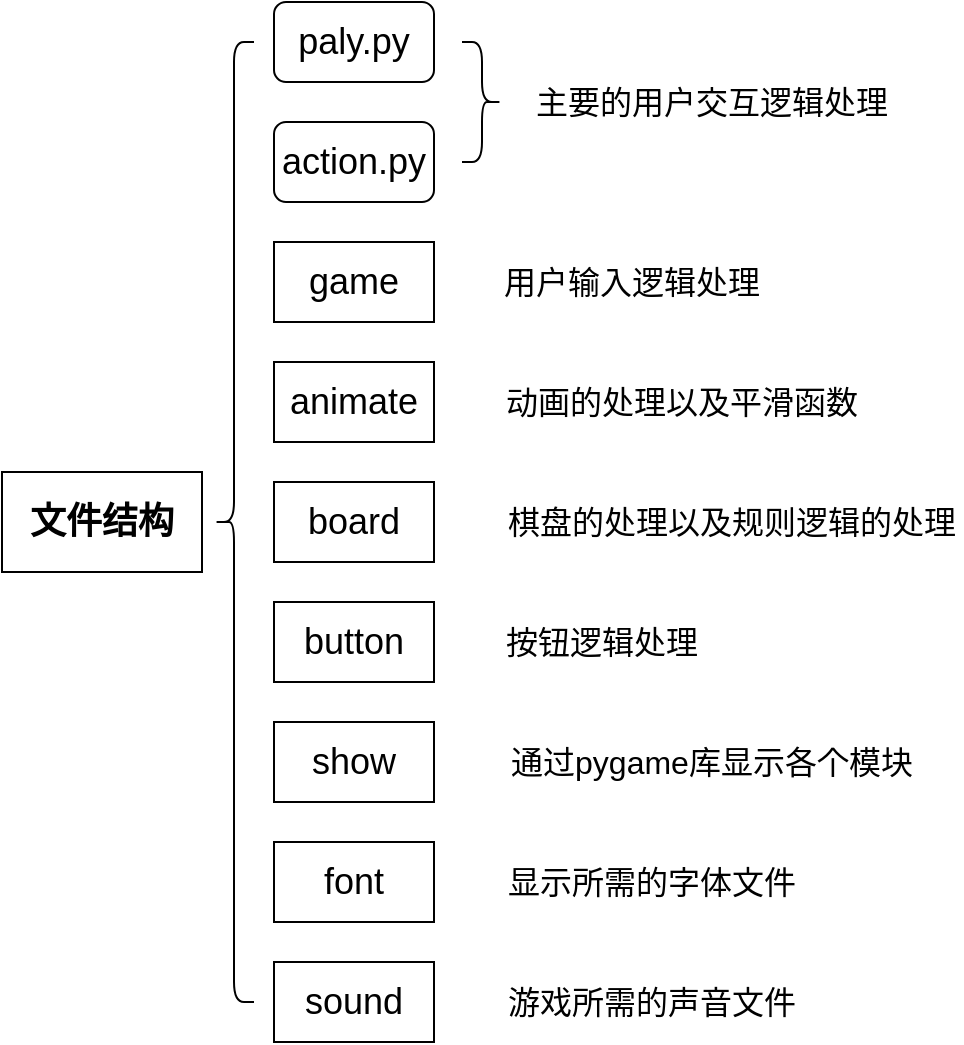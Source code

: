 <mxfile>
    <diagram id="Vn3XhD0t4M7LhlezhMHi" name="第 3 页">
        <mxGraphModel dx="1118" dy="517" grid="1" gridSize="10" guides="1" tooltips="1" connect="1" arrows="1" fold="1" page="1" pageScale="1" pageWidth="827" pageHeight="1169" math="0" shadow="0">
            <root>
                <mxCell id="YTe9TTDmaKj4yvlNZfYU-0"/>
                <mxCell id="YTe9TTDmaKj4yvlNZfYU-1" parent="YTe9TTDmaKj4yvlNZfYU-0"/>
                <mxCell id="YTe9TTDmaKj4yvlNZfYU-2" value="&lt;font style=&quot;font-size: 18px&quot;&gt;&lt;b&gt;文件结构&lt;/b&gt;&lt;/font&gt;" style="rounded=0;whiteSpace=wrap;html=1;" vertex="1" parent="YTe9TTDmaKj4yvlNZfYU-1">
                    <mxGeometry y="255" width="100" height="50" as="geometry"/>
                </mxCell>
                <mxCell id="YTe9TTDmaKj4yvlNZfYU-3" value="" style="shape=curlyBracket;whiteSpace=wrap;html=1;rounded=1;" vertex="1" parent="YTe9TTDmaKj4yvlNZfYU-1">
                    <mxGeometry x="106" y="40" width="20" height="480" as="geometry"/>
                </mxCell>
                <mxCell id="YTe9TTDmaKj4yvlNZfYU-4" value="&lt;font style=&quot;font-size: 18px&quot;&gt;animate&lt;/font&gt;" style="rounded=0;whiteSpace=wrap;html=1;" vertex="1" parent="YTe9TTDmaKj4yvlNZfYU-1">
                    <mxGeometry x="136" y="200" width="80" height="40" as="geometry"/>
                </mxCell>
                <mxCell id="YTe9TTDmaKj4yvlNZfYU-5" value="&lt;font style=&quot;font-size: 18px&quot;&gt;board&lt;/font&gt;" style="rounded=0;whiteSpace=wrap;html=1;" vertex="1" parent="YTe9TTDmaKj4yvlNZfYU-1">
                    <mxGeometry x="136" y="260" width="80" height="40" as="geometry"/>
                </mxCell>
                <mxCell id="YTe9TTDmaKj4yvlNZfYU-6" value="&lt;font style=&quot;font-size: 18px&quot;&gt;game&lt;/font&gt;" style="rounded=0;whiteSpace=wrap;html=1;" vertex="1" parent="YTe9TTDmaKj4yvlNZfYU-1">
                    <mxGeometry x="136" y="140" width="80" height="40" as="geometry"/>
                </mxCell>
                <mxCell id="YTe9TTDmaKj4yvlNZfYU-7" value="&lt;font style=&quot;font-size: 18px&quot;&gt;font&lt;/font&gt;" style="rounded=0;whiteSpace=wrap;html=1;" vertex="1" parent="YTe9TTDmaKj4yvlNZfYU-1">
                    <mxGeometry x="136" y="440" width="80" height="40" as="geometry"/>
                </mxCell>
                <mxCell id="YTe9TTDmaKj4yvlNZfYU-8" value="&lt;font style=&quot;font-size: 18px&quot;&gt;action.py&lt;/font&gt;" style="rounded=1;whiteSpace=wrap;html=1;" vertex="1" parent="YTe9TTDmaKj4yvlNZfYU-1">
                    <mxGeometry x="136" y="80" width="80" height="40" as="geometry"/>
                </mxCell>
                <mxCell id="YTe9TTDmaKj4yvlNZfYU-9" value="&lt;font style=&quot;font-size: 18px&quot;&gt;paly.py&lt;/font&gt;" style="rounded=1;whiteSpace=wrap;html=1;" vertex="1" parent="YTe9TTDmaKj4yvlNZfYU-1">
                    <mxGeometry x="136" y="20" width="80" height="40" as="geometry"/>
                </mxCell>
                <mxCell id="YTe9TTDmaKj4yvlNZfYU-10" value="&lt;font style=&quot;font-size: 18px&quot;&gt;show&lt;/font&gt;" style="rounded=0;whiteSpace=wrap;html=1;" vertex="1" parent="YTe9TTDmaKj4yvlNZfYU-1">
                    <mxGeometry x="136" y="380" width="80" height="40" as="geometry"/>
                </mxCell>
                <mxCell id="YTe9TTDmaKj4yvlNZfYU-11" value="&lt;font style=&quot;font-size: 18px&quot;&gt;sound&lt;/font&gt;" style="rounded=0;whiteSpace=wrap;html=1;" vertex="1" parent="YTe9TTDmaKj4yvlNZfYU-1">
                    <mxGeometry x="136" y="500" width="80" height="40" as="geometry"/>
                </mxCell>
                <mxCell id="YTe9TTDmaKj4yvlNZfYU-12" value="&lt;span style=&quot;font-size: 16px&quot;&gt;主要的用户交互逻辑处理&lt;/span&gt;" style="text;html=1;strokeColor=none;fillColor=none;align=center;verticalAlign=middle;whiteSpace=wrap;rounded=0;" vertex="1" parent="YTe9TTDmaKj4yvlNZfYU-1">
                    <mxGeometry x="260" y="60" width="190" height="20" as="geometry"/>
                </mxCell>
                <mxCell id="YTe9TTDmaKj4yvlNZfYU-13" value="" style="shape=curlyBracket;whiteSpace=wrap;html=1;rounded=1;flipH=1;" vertex="1" parent="YTe9TTDmaKj4yvlNZfYU-1">
                    <mxGeometry x="230" y="40" width="20" height="60" as="geometry"/>
                </mxCell>
                <mxCell id="YTe9TTDmaKj4yvlNZfYU-14" value="&lt;span style=&quot;font-size: 16px&quot;&gt;动画的处理以及平滑函数&lt;/span&gt;" style="text;html=1;strokeColor=none;fillColor=none;align=center;verticalAlign=middle;whiteSpace=wrap;rounded=0;" vertex="1" parent="YTe9TTDmaKj4yvlNZfYU-1">
                    <mxGeometry x="250" y="210" width="180" height="20" as="geometry"/>
                </mxCell>
                <mxCell id="YTe9TTDmaKj4yvlNZfYU-15" value="&lt;span style=&quot;font-size: 16px&quot;&gt;棋盘的处理以及规则逻辑的处理&lt;/span&gt;" style="text;html=1;strokeColor=none;fillColor=none;align=center;verticalAlign=middle;whiteSpace=wrap;rounded=0;" vertex="1" parent="YTe9TTDmaKj4yvlNZfYU-1">
                    <mxGeometry x="250" y="270" width="230" height="20" as="geometry"/>
                </mxCell>
                <mxCell id="YTe9TTDmaKj4yvlNZfYU-16" value="&lt;span style=&quot;font-size: 16px&quot;&gt;显示所需的字体文件&lt;/span&gt;" style="text;html=1;strokeColor=none;fillColor=none;align=center;verticalAlign=middle;whiteSpace=wrap;rounded=0;" vertex="1" parent="YTe9TTDmaKj4yvlNZfYU-1">
                    <mxGeometry x="250" y="450" width="150" height="20" as="geometry"/>
                </mxCell>
                <mxCell id="YTe9TTDmaKj4yvlNZfYU-17" value="&lt;span style=&quot;font-size: 16px&quot;&gt;用户输入逻辑处理&lt;/span&gt;" style="text;html=1;strokeColor=none;fillColor=none;align=center;verticalAlign=middle;whiteSpace=wrap;rounded=0;" vertex="1" parent="YTe9TTDmaKj4yvlNZfYU-1">
                    <mxGeometry x="250" y="150" width="130" height="20" as="geometry"/>
                </mxCell>
                <mxCell id="YTe9TTDmaKj4yvlNZfYU-18" value="&lt;span style=&quot;font-size: 16px&quot;&gt;通过pygame库显示各个模块&lt;/span&gt;" style="text;html=1;strokeColor=none;fillColor=none;align=center;verticalAlign=middle;whiteSpace=wrap;rounded=0;" vertex="1" parent="YTe9TTDmaKj4yvlNZfYU-1">
                    <mxGeometry x="250" y="390" width="210" height="20" as="geometry"/>
                </mxCell>
                <mxCell id="YTe9TTDmaKj4yvlNZfYU-19" value="&lt;span style=&quot;font-size: 16px&quot;&gt;游戏所需的声音文件&lt;/span&gt;" style="text;html=1;strokeColor=none;fillColor=none;align=center;verticalAlign=middle;whiteSpace=wrap;rounded=0;" vertex="1" parent="YTe9TTDmaKj4yvlNZfYU-1">
                    <mxGeometry x="250" y="510" width="150" height="20" as="geometry"/>
                </mxCell>
                <mxCell id="YTe9TTDmaKj4yvlNZfYU-20" value="&lt;span style=&quot;font-size: 16px&quot;&gt;按钮逻辑处理&lt;/span&gt;" style="text;html=1;strokeColor=none;fillColor=none;align=center;verticalAlign=middle;whiteSpace=wrap;rounded=0;" vertex="1" parent="YTe9TTDmaKj4yvlNZfYU-1">
                    <mxGeometry x="250" y="330" width="100" height="20" as="geometry"/>
                </mxCell>
                <mxCell id="YTe9TTDmaKj4yvlNZfYU-21" value="&lt;font style=&quot;font-size: 18px&quot;&gt;button&lt;/font&gt;" style="rounded=0;whiteSpace=wrap;html=1;" vertex="1" parent="YTe9TTDmaKj4yvlNZfYU-1">
                    <mxGeometry x="136" y="320" width="80" height="40" as="geometry"/>
                </mxCell>
            </root>
        </mxGraphModel>
    </diagram>
    <diagram id="fQ8lKeDSAzDZEbCqydbI" name="第 1 页">
        <mxGraphModel dx="1597" dy="739" grid="1" gridSize="10" guides="1" tooltips="1" connect="1" arrows="1" fold="1" page="1" pageScale="1" pageWidth="827" pageHeight="1169" math="0" shadow="0">
            <root>
                <mxCell id="0"/>
                <mxCell id="1" parent="0"/>
                <mxCell id="2" value="&lt;font style=&quot;font-size: 18px&quot;&gt;&lt;b&gt;文件结构&lt;/b&gt;&lt;/font&gt;" style="rounded=0;whiteSpace=wrap;html=1;" parent="1" vertex="1">
                    <mxGeometry y="255" width="100" height="50" as="geometry"/>
                </mxCell>
                <mxCell id="3" value="" style="shape=curlyBracket;whiteSpace=wrap;html=1;rounded=1;" parent="1" vertex="1">
                    <mxGeometry x="106" y="40" width="20" height="480" as="geometry"/>
                </mxCell>
                <mxCell id="5" value="&lt;font style=&quot;font-size: 18px&quot;&gt;animate&lt;/font&gt;" style="rounded=0;whiteSpace=wrap;html=1;" parent="1" vertex="1">
                    <mxGeometry x="136" y="200" width="80" height="40" as="geometry"/>
                </mxCell>
                <mxCell id="6" value="&lt;font style=&quot;font-size: 18px&quot;&gt;board&lt;/font&gt;" style="rounded=0;whiteSpace=wrap;html=1;" parent="1" vertex="1">
                    <mxGeometry x="136" y="260" width="80" height="40" as="geometry"/>
                </mxCell>
                <mxCell id="7" value="&lt;font style=&quot;font-size: 18px&quot;&gt;game&lt;/font&gt;" style="rounded=0;whiteSpace=wrap;html=1;" parent="1" vertex="1">
                    <mxGeometry x="136" y="140" width="80" height="40" as="geometry"/>
                </mxCell>
                <mxCell id="8" value="&lt;font style=&quot;font-size: 18px&quot;&gt;font&lt;/font&gt;" style="rounded=0;whiteSpace=wrap;html=1;" parent="1" vertex="1">
                    <mxGeometry x="136" y="440" width="80" height="40" as="geometry"/>
                </mxCell>
                <mxCell id="9" value="&lt;font style=&quot;font-size: 18px&quot;&gt;action.py&lt;/font&gt;" style="rounded=1;whiteSpace=wrap;html=1;" parent="1" vertex="1">
                    <mxGeometry x="136" y="80" width="80" height="40" as="geometry"/>
                </mxCell>
                <mxCell id="10" value="&lt;font style=&quot;font-size: 18px&quot;&gt;paly.py&lt;/font&gt;" style="rounded=1;whiteSpace=wrap;html=1;" parent="1" vertex="1">
                    <mxGeometry x="136" y="20" width="80" height="40" as="geometry"/>
                </mxCell>
                <mxCell id="11" value="&lt;font style=&quot;font-size: 18px&quot;&gt;show&lt;/font&gt;" style="rounded=0;whiteSpace=wrap;html=1;" parent="1" vertex="1">
                    <mxGeometry x="136" y="380" width="80" height="40" as="geometry"/>
                </mxCell>
                <mxCell id="12" value="&lt;font style=&quot;font-size: 18px&quot;&gt;sound&lt;/font&gt;" style="rounded=0;whiteSpace=wrap;html=1;" parent="1" vertex="1">
                    <mxGeometry x="136" y="500" width="80" height="40" as="geometry"/>
                </mxCell>
                <mxCell id="14" value="&lt;span style=&quot;font-size: 16px&quot;&gt;主要的用户交互逻辑处理&lt;/span&gt;" style="text;html=1;strokeColor=none;fillColor=none;align=center;verticalAlign=middle;whiteSpace=wrap;rounded=0;" parent="1" vertex="1">
                    <mxGeometry x="260" y="60" width="190" height="20" as="geometry"/>
                </mxCell>
                <mxCell id="15" value="" style="shape=curlyBracket;whiteSpace=wrap;html=1;rounded=1;flipH=1;" parent="1" vertex="1">
                    <mxGeometry x="230" y="40" width="20" height="60" as="geometry"/>
                </mxCell>
                <mxCell id="16" value="&lt;span style=&quot;font-size: 16px&quot;&gt;动画的处理以及平滑函数&lt;/span&gt;" style="text;html=1;strokeColor=none;fillColor=none;align=center;verticalAlign=middle;whiteSpace=wrap;rounded=0;" parent="1" vertex="1">
                    <mxGeometry x="250" y="210" width="180" height="20" as="geometry"/>
                </mxCell>
                <mxCell id="17" value="&lt;span style=&quot;font-size: 16px&quot;&gt;棋盘的处理以及规则逻辑的处理&lt;/span&gt;" style="text;html=1;strokeColor=none;fillColor=none;align=center;verticalAlign=middle;whiteSpace=wrap;rounded=0;" parent="1" vertex="1">
                    <mxGeometry x="250" y="270" width="230" height="20" as="geometry"/>
                </mxCell>
                <mxCell id="18" value="&lt;span style=&quot;font-size: 16px&quot;&gt;显示所需的字体文件&lt;/span&gt;" style="text;html=1;strokeColor=none;fillColor=none;align=center;verticalAlign=middle;whiteSpace=wrap;rounded=0;" parent="1" vertex="1">
                    <mxGeometry x="250" y="450" width="150" height="20" as="geometry"/>
                </mxCell>
                <mxCell id="19" value="&lt;span style=&quot;font-size: 16px&quot;&gt;用户输入逻辑处理&lt;/span&gt;" style="text;html=1;strokeColor=none;fillColor=none;align=center;verticalAlign=middle;whiteSpace=wrap;rounded=0;" parent="1" vertex="1">
                    <mxGeometry x="250" y="150" width="130" height="20" as="geometry"/>
                </mxCell>
                <mxCell id="20" value="&lt;span style=&quot;font-size: 16px&quot;&gt;通过pygame库显示各个模块&lt;/span&gt;" style="text;html=1;strokeColor=none;fillColor=none;align=center;verticalAlign=middle;whiteSpace=wrap;rounded=0;" parent="1" vertex="1">
                    <mxGeometry x="250" y="390" width="210" height="20" as="geometry"/>
                </mxCell>
                <mxCell id="21" value="&lt;span style=&quot;font-size: 16px&quot;&gt;游戏所需的声音文件&lt;/span&gt;" style="text;html=1;strokeColor=none;fillColor=none;align=center;verticalAlign=middle;whiteSpace=wrap;rounded=0;" parent="1" vertex="1">
                    <mxGeometry x="250" y="510" width="150" height="20" as="geometry"/>
                </mxCell>
                <mxCell id="22" value="&lt;span style=&quot;font-size: 18px&quot;&gt;&lt;b&gt;程序结构&lt;/b&gt;&lt;/span&gt;" style="rounded=0;whiteSpace=wrap;html=1;" parent="1" vertex="1">
                    <mxGeometry x="850" y="135" width="100" height="50" as="geometry"/>
                </mxCell>
                <mxCell id="30" value="&lt;span style=&quot;font-size: 16px&quot;&gt;按钮逻辑处理&lt;/span&gt;" style="text;html=1;strokeColor=none;fillColor=none;align=center;verticalAlign=middle;whiteSpace=wrap;rounded=0;" parent="1" vertex="1">
                    <mxGeometry x="250" y="330" width="100" height="20" as="geometry"/>
                </mxCell>
                <mxCell id="31" value="&lt;font style=&quot;font-size: 18px&quot;&gt;button&lt;/font&gt;" style="rounded=0;whiteSpace=wrap;html=1;" parent="1" vertex="1">
                    <mxGeometry x="136" y="320" width="80" height="40" as="geometry"/>
                </mxCell>
                <mxCell id="48" style="edgeStyle=none;html=1;entryX=0;entryY=0.5;entryDx=0;entryDy=0;" parent="1" edge="1">
                    <mxGeometry relative="1" as="geometry">
                        <mxPoint x="1710" y="350" as="targetPoint"/>
                    </mxGeometry>
                </mxCell>
                <mxCell id="50" value="Actor" style="shape=umlActor;verticalLabelPosition=bottom;verticalAlign=top;html=1;outlineConnect=0;" parent="1" vertex="1">
                    <mxGeometry x="930" y="490" width="30" height="60" as="geometry"/>
                </mxCell>
                <mxCell id="51" value="" style="endArrow=none;dashed=1;html=1;dashPattern=1 3;strokeWidth=2;" parent="1" edge="1">
                    <mxGeometry width="50" height="50" relative="1" as="geometry">
                        <mxPoint x="740.5" y="960" as="sourcePoint"/>
                        <mxPoint x="740" y="370" as="targetPoint"/>
                    </mxGeometry>
                </mxCell>
                <mxCell id="52" value="&lt;font style=&quot;font-size: 18px&quot;&gt;action.py&lt;/font&gt;" style="rounded=1;whiteSpace=wrap;html=1;" parent="1" vertex="1">
                    <mxGeometry x="1240" y="140" width="80" height="40" as="geometry"/>
                </mxCell>
                <mxCell id="53" value="&lt;font style=&quot;font-size: 18px&quot;&gt;paly.py&lt;/font&gt;" style="rounded=1;whiteSpace=wrap;html=1;" parent="1" vertex="1">
                    <mxGeometry x="1240" y="80" width="80" height="40" as="geometry"/>
                </mxCell>
                <mxCell id="54" value="&lt;font style=&quot;font-size: 16px&quot;&gt;启动&lt;/font&gt;" style="text;html=1;strokeColor=none;fillColor=none;align=center;verticalAlign=middle;whiteSpace=wrap;rounded=0;" parent="1" vertex="1">
                    <mxGeometry x="1350" y="122.5" width="40" height="20" as="geometry"/>
                </mxCell>
                <mxCell id="64" style="edgeStyle=none;html=1;exitX=0.75;exitY=1;exitDx=0;exitDy=0;entryX=0;entryY=0.5;entryDx=0;entryDy=0;" parent="1" source="55" target="62" edge="1">
                    <mxGeometry relative="1" as="geometry"/>
                </mxCell>
                <mxCell id="65" style="edgeStyle=none;html=1;exitX=0.623;exitY=1.016;exitDx=0;exitDy=0;exitPerimeter=0;" parent="1" source="55" edge="1">
                    <mxGeometry relative="1" as="geometry">
                        <mxPoint x="1220" y="580" as="targetPoint"/>
                    </mxGeometry>
                </mxCell>
                <mxCell id="69" style="edgeStyle=none;html=1;exitX=1;exitY=0.5;exitDx=0;exitDy=0;" parent="1" source="55" edge="1">
                    <mxGeometry relative="1" as="geometry">
                        <mxPoint x="1280" y="410.333" as="targetPoint"/>
                    </mxGeometry>
                </mxCell>
                <mxCell id="86" style="edgeStyle=none;curved=1;html=1;exitX=0.5;exitY=1;exitDx=0;exitDy=0;entryX=0.25;entryY=0;entryDx=0;entryDy=0;dashed=1;" parent="1" source="55" target="78" edge="1">
                    <mxGeometry relative="1" as="geometry"/>
                </mxCell>
                <mxCell id="55" value="&lt;font style=&quot;font-size: 18px&quot;&gt;button&lt;/font&gt;" style="rounded=0;whiteSpace=wrap;html=1;" parent="1" vertex="1">
                    <mxGeometry x="1110" y="390" width="80" height="40" as="geometry"/>
                </mxCell>
                <mxCell id="56" value="" style="shape=curlyBracket;whiteSpace=wrap;html=1;rounded=1;flipH=1;size=0.5;" parent="1" vertex="1">
                    <mxGeometry x="1330" y="102.5" width="20" height="60" as="geometry"/>
                </mxCell>
                <mxCell id="59" value="" style="endArrow=classic;html=1;entryX=0;entryY=0.5;entryDx=0;entryDy=0;" parent="1" source="50" target="55" edge="1">
                    <mxGeometry width="50" height="50" relative="1" as="geometry">
                        <mxPoint x="1110" y="440" as="sourcePoint"/>
                        <mxPoint x="1160" y="390" as="targetPoint"/>
                    </mxGeometry>
                </mxCell>
                <mxCell id="60" value="&lt;span style=&quot;font-size: 16px&quot;&gt;点击&lt;/span&gt;" style="text;html=1;strokeColor=none;fillColor=none;align=center;verticalAlign=middle;whiteSpace=wrap;rounded=0;" parent="1" vertex="1">
                    <mxGeometry x="980" y="460" width="40" height="20" as="geometry"/>
                </mxCell>
                <mxCell id="62" value="&lt;font style=&quot;font-size: 18px&quot;&gt;base&lt;/font&gt;" style="rounded=0;whiteSpace=wrap;html=1;" parent="1" vertex="1">
                    <mxGeometry x="1270" y="480" width="80" height="40" as="geometry"/>
                </mxCell>
                <mxCell id="92" style="edgeStyle=none;curved=1;html=1;exitX=1;exitY=0.25;exitDx=0;exitDy=0;entryX=0;entryY=0.25;entryDx=0;entryDy=0;dashed=1;" parent="1" source="63" target="90" edge="1">
                    <mxGeometry relative="1" as="geometry">
                        <Array as="points">
                            <mxPoint x="1310" y="560"/>
                        </Array>
                    </mxGeometry>
                </mxCell>
                <mxCell id="63" value="&lt;font style=&quot;font-size: 18px&quot;&gt;AI&lt;/font&gt;" style="rounded=0;whiteSpace=wrap;html=1;" parent="1" vertex="1">
                    <mxGeometry x="1221" y="560" width="69" height="40" as="geometry"/>
                </mxCell>
                <mxCell id="67" value="&lt;span style=&quot;font-size: 16px&quot;&gt;进入Base模式&lt;/span&gt;" style="text;html=1;strokeColor=none;fillColor=none;align=center;verticalAlign=middle;whiteSpace=wrap;rounded=0;" parent="1" vertex="1">
                    <mxGeometry x="1190" y="440" width="129.5" height="20" as="geometry"/>
                </mxCell>
                <mxCell id="68" value="&lt;span style=&quot;font-size: 16px&quot;&gt;进入AI模式&lt;/span&gt;" style="text;html=1;strokeColor=none;fillColor=none;align=center;verticalAlign=middle;whiteSpace=wrap;rounded=0;" parent="1" vertex="1">
                    <mxGeometry x="1179" y="530" width="101" height="20" as="geometry"/>
                </mxCell>
                <mxCell id="73" value="&lt;span style=&quot;font-size: 16px&quot;&gt;Tip&lt;/span&gt;" style="text;html=1;strokeColor=none;fillColor=none;align=center;verticalAlign=middle;whiteSpace=wrap;rounded=0;" parent="1" vertex="1">
                    <mxGeometry x="1193.5" y="390" width="40" height="20" as="geometry"/>
                </mxCell>
                <mxCell id="74" value="&lt;font style=&quot;font-size: 18px&quot;&gt;Tip&lt;/font&gt;" style="rounded=0;whiteSpace=wrap;html=1;" parent="1" vertex="1">
                    <mxGeometry x="1280" y="390" width="70" height="40" as="geometry"/>
                </mxCell>
                <mxCell id="75" value="" style="curved=1;endArrow=classic;html=1;exitX=1;exitY=0.5;exitDx=0;exitDy=0;dashed=1;entryX=0.75;entryY=0;entryDx=0;entryDy=0;" parent="1" source="74" target="90" edge="1">
                    <mxGeometry width="50" height="50" relative="1" as="geometry">
                        <mxPoint x="1160" y="580" as="sourcePoint"/>
                        <mxPoint x="1400" y="540" as="targetPoint"/>
                        <Array as="points">
                            <mxPoint x="1390" y="410"/>
                            <mxPoint x="1440" y="480"/>
                        </Array>
                    </mxGeometry>
                </mxCell>
                <mxCell id="77" value="&lt;span style=&quot;font-size: 16px&quot;&gt;当前情况&lt;/span&gt;" style="text;html=1;strokeColor=none;fillColor=none;align=center;verticalAlign=middle;whiteSpace=wrap;rounded=0;" parent="1" vertex="1">
                    <mxGeometry x="1460" y="485" width="70" height="30" as="geometry"/>
                </mxCell>
                <mxCell id="106" style="edgeStyle=none;curved=1;html=1;exitX=0.5;exitY=1;exitDx=0;exitDy=0;entryX=0.25;entryY=0;entryDx=0;entryDy=0;" parent="1" source="78" target="105" edge="1">
                    <mxGeometry relative="1" as="geometry"/>
                </mxCell>
                <mxCell id="78" value="&lt;font style=&quot;font-size: 18px&quot;&gt;board&amp;nbsp; &amp;nbsp;&amp;nbsp;&lt;br&gt;&lt;br&gt;&lt;/font&gt;" style="rounded=0;whiteSpace=wrap;html=1;" parent="1" vertex="1">
                    <mxGeometry x="1171" y="730" width="100" height="60" as="geometry"/>
                </mxCell>
                <mxCell id="108" style="edgeStyle=none;curved=1;html=1;exitX=1;exitY=0.5;exitDx=0;exitDy=0;entryX=0;entryY=0.5;entryDx=0;entryDy=0;dashed=1;" parent="1" source="79" target="107" edge="1">
                    <mxGeometry relative="1" as="geometry"/>
                </mxCell>
                <mxCell id="79" value="&lt;font style=&quot;font-size: 18px&quot;&gt;block&lt;/font&gt;" style="rounded=0;whiteSpace=wrap;html=1;" parent="1" vertex="1">
                    <mxGeometry x="1231" y="770" width="60" height="35" as="geometry"/>
                </mxCell>
                <mxCell id="82" value="" style="endArrow=classic;html=1;dashed=1;exitX=0.5;exitY=1;exitDx=0;exitDy=0;entryX=0.5;entryY=0;entryDx=0;entryDy=0;" parent="1" source="63" target="78" edge="1">
                    <mxGeometry width="50" height="50" relative="1" as="geometry">
                        <mxPoint x="1060" y="570" as="sourcePoint"/>
                        <mxPoint x="1110" y="520" as="targetPoint"/>
                    </mxGeometry>
                </mxCell>
                <mxCell id="83" value="" style="endArrow=classic;html=1;dashed=1;entryX=0.75;entryY=0;entryDx=0;entryDy=0;exitX=0.5;exitY=1;exitDx=0;exitDy=0;curved=1;" parent="1" source="62" target="78" edge="1">
                    <mxGeometry width="50" height="50" relative="1" as="geometry">
                        <mxPoint x="1360" y="630" as="sourcePoint"/>
                        <mxPoint x="1221" y="730" as="targetPoint"/>
                        <Array as="points">
                            <mxPoint x="1350" y="650"/>
                        </Array>
                    </mxGeometry>
                </mxCell>
                <mxCell id="84" value="&lt;span style=&quot;font-size: 16px&quot;&gt;操作&lt;/span&gt;" style="text;html=1;strokeColor=none;fillColor=none;align=center;verticalAlign=middle;whiteSpace=wrap;rounded=0;" parent="1" vertex="1">
                    <mxGeometry x="1222" y="660" width="69" height="20" as="geometry"/>
                </mxCell>
                <mxCell id="85" value="&lt;span style=&quot;font-size: 16px&quot;&gt;操作&lt;/span&gt;" style="text;html=1;strokeColor=none;fillColor=none;align=center;verticalAlign=middle;whiteSpace=wrap;rounded=0;" parent="1" vertex="1">
                    <mxGeometry x="1291" y="660" width="69" height="20" as="geometry"/>
                </mxCell>
                <mxCell id="87" value="&lt;span style=&quot;font-size: 16px&quot;&gt;清空并随机添加初始&lt;/span&gt;" style="text;html=1;strokeColor=none;fillColor=none;align=center;verticalAlign=middle;whiteSpace=wrap;rounded=0;" parent="1" vertex="1">
                    <mxGeometry x="1090" y="600" width="89" height="20" as="geometry"/>
                </mxCell>
                <mxCell id="88" value="&lt;span style=&quot;font-size: 16px&quot;&gt;New&lt;/span&gt;" style="text;html=1;strokeColor=none;fillColor=none;align=center;verticalAlign=middle;whiteSpace=wrap;rounded=0;" parent="1" vertex="1">
                    <mxGeometry x="1110" y="470" width="40" height="20" as="geometry"/>
                </mxCell>
                <mxCell id="93" style="edgeStyle=none;curved=1;html=1;exitX=0;exitY=0.5;exitDx=0;exitDy=0;entryX=1;entryY=0.75;entryDx=0;entryDy=0;dashed=1;" parent="1" source="90" target="63" edge="1">
                    <mxGeometry relative="1" as="geometry">
                        <Array as="points">
                            <mxPoint x="1340" y="600"/>
                        </Array>
                    </mxGeometry>
                </mxCell>
                <mxCell id="95" style="edgeStyle=none;curved=1;html=1;exitX=0.25;exitY=0;exitDx=0;exitDy=0;entryX=0.75;entryY=1;entryDx=0;entryDy=0;dashed=1;" parent="1" source="90" target="74" edge="1">
                    <mxGeometry relative="1" as="geometry">
                        <Array as="points">
                            <mxPoint x="1395" y="470"/>
                        </Array>
                    </mxGeometry>
                </mxCell>
                <mxCell id="90" value="&lt;font style=&quot;font-size: 14px&quot;&gt;GetBestMove&lt;/font&gt;" style="rounded=0;whiteSpace=wrap;html=1;" parent="1" vertex="1">
                    <mxGeometry x="1420" y="565" width="100" height="40" as="geometry"/>
                </mxCell>
                <mxCell id="97" value="" style="endArrow=classic;html=1;entryX=0;entryY=0.75;entryDx=0;entryDy=0;" parent="1" source="50" target="62" edge="1">
                    <mxGeometry width="50" height="50" relative="1" as="geometry">
                        <mxPoint x="1280" y="620" as="sourcePoint"/>
                        <mxPoint x="1330" y="570" as="targetPoint"/>
                    </mxGeometry>
                </mxCell>
                <mxCell id="99" value="&lt;span style=&quot;font-size: 16px&quot;&gt;按键&lt;/span&gt;" style="text;html=1;strokeColor=none;fillColor=none;align=center;verticalAlign=middle;whiteSpace=wrap;rounded=0;" parent="1" vertex="1">
                    <mxGeometry x="990" y="520" width="40" height="20" as="geometry"/>
                </mxCell>
                <mxCell id="100" value="&lt;span style=&quot;font-size: 16px&quot;&gt;操作&lt;/span&gt;" style="text;html=1;strokeColor=none;fillColor=none;align=center;verticalAlign=middle;whiteSpace=wrap;rounded=0;" parent="1" vertex="1">
                    <mxGeometry x="1400" y="525" width="50" height="30" as="geometry"/>
                </mxCell>
                <mxCell id="101" value="&lt;span style=&quot;font-size: 16px&quot;&gt;操作&lt;/span&gt;" style="text;html=1;strokeColor=none;fillColor=none;align=center;verticalAlign=middle;whiteSpace=wrap;rounded=0;" parent="1" vertex="1">
                    <mxGeometry x="1360" y="585" width="50" height="30" as="geometry"/>
                </mxCell>
                <mxCell id="102" value="&lt;span style=&quot;font-size: 16px&quot;&gt;当前情况&lt;/span&gt;" style="text;html=1;strokeColor=none;fillColor=none;align=center;verticalAlign=middle;whiteSpace=wrap;rounded=0;" parent="1" vertex="1">
                    <mxGeometry x="1330" y="540" width="70" height="30" as="geometry"/>
                </mxCell>
                <mxCell id="105" value="&lt;font style=&quot;font-size: 18px&quot;&gt;showALL&lt;/font&gt;" style="rounded=0;whiteSpace=wrap;html=1;" parent="1" vertex="1">
                    <mxGeometry x="1240" y="890" width="90" height="40" as="geometry"/>
                </mxCell>
                <mxCell id="109" style="edgeStyle=none;curved=1;html=1;exitX=0.5;exitY=1;exitDx=0;exitDy=0;" parent="1" source="107" target="105" edge="1">
                    <mxGeometry relative="1" as="geometry"/>
                </mxCell>
                <mxCell id="107" value="&lt;font style=&quot;font-size: 18px&quot;&gt;animate&lt;/font&gt;" style="rounded=0;whiteSpace=wrap;html=1;" parent="1" vertex="1">
                    <mxGeometry x="1345" y="767.5" width="80" height="40" as="geometry"/>
                </mxCell>
                <mxCell id="111" value="&lt;span style=&quot;font-size: 16px&quot;&gt;显示所有&lt;/span&gt;" style="text;html=1;strokeColor=none;fillColor=none;align=center;verticalAlign=middle;whiteSpace=wrap;rounded=0;" parent="1" vertex="1">
                    <mxGeometry x="1340.5" y="900" width="89" height="20" as="geometry"/>
                </mxCell>
            </root>
        </mxGraphModel>
    </diagram>
    <diagram id="-GYL2tuwSVsbQAe_AfKk" name="第 2 页">
        <mxGraphModel dx="1036" dy="862" grid="1" gridSize="10" guides="1" tooltips="1" connect="1" arrows="1" fold="1" page="1" pageScale="1" pageWidth="827" pageHeight="1169" math="0" shadow="0">
            <root>
                <mxCell id="VrsPPtuVAQyJl5yCclh0-0"/>
                <mxCell id="VrsPPtuVAQyJl5yCclh0-1" parent="VrsPPtuVAQyJl5yCclh0-0"/>
                <mxCell id="1xE6ixHo9524VgZTY6br-0" value="Actor" style="shape=umlActor;verticalLabelPosition=bottom;verticalAlign=top;html=1;outlineConnect=0;" vertex="1" parent="VrsPPtuVAQyJl5yCclh0-1">
                    <mxGeometry x="930" y="490" width="30" height="60" as="geometry"/>
                </mxCell>
                <mxCell id="1xE6ixHo9524VgZTY6br-1" style="edgeStyle=none;html=1;exitX=0.75;exitY=1;exitDx=0;exitDy=0;entryX=0;entryY=0.5;entryDx=0;entryDy=0;" edge="1" parent="VrsPPtuVAQyJl5yCclh0-1" source="1xE6ixHo9524VgZTY6br-5" target="1xE6ixHo9524VgZTY6br-8">
                    <mxGeometry relative="1" as="geometry"/>
                </mxCell>
                <mxCell id="1xE6ixHo9524VgZTY6br-2" style="edgeStyle=none;html=1;exitX=0.623;exitY=1.016;exitDx=0;exitDy=0;exitPerimeter=0;" edge="1" parent="VrsPPtuVAQyJl5yCclh0-1" source="1xE6ixHo9524VgZTY6br-5">
                    <mxGeometry relative="1" as="geometry">
                        <mxPoint x="1220" y="580" as="targetPoint"/>
                    </mxGeometry>
                </mxCell>
                <mxCell id="1xE6ixHo9524VgZTY6br-3" style="edgeStyle=none;html=1;exitX=1;exitY=0.5;exitDx=0;exitDy=0;" edge="1" parent="VrsPPtuVAQyJl5yCclh0-1" source="1xE6ixHo9524VgZTY6br-5">
                    <mxGeometry relative="1" as="geometry">
                        <mxPoint x="1280" y="410.333" as="targetPoint"/>
                    </mxGeometry>
                </mxCell>
                <mxCell id="1xE6ixHo9524VgZTY6br-4" style="edgeStyle=none;curved=1;html=1;exitX=0.5;exitY=1;exitDx=0;exitDy=0;entryX=0.25;entryY=0;entryDx=0;entryDy=0;dashed=1;" edge="1" parent="VrsPPtuVAQyJl5yCclh0-1" source="1xE6ixHo9524VgZTY6br-5" target="1xE6ixHo9524VgZTY6br-18">
                    <mxGeometry relative="1" as="geometry"/>
                </mxCell>
                <mxCell id="1xE6ixHo9524VgZTY6br-5" value="&lt;font style=&quot;font-size: 18px&quot;&gt;button&lt;/font&gt;" style="rounded=0;whiteSpace=wrap;html=1;" vertex="1" parent="VrsPPtuVAQyJl5yCclh0-1">
                    <mxGeometry x="1110" y="390" width="80" height="40" as="geometry"/>
                </mxCell>
                <mxCell id="1xE6ixHo9524VgZTY6br-6" value="" style="endArrow=classic;html=1;entryX=0;entryY=0.5;entryDx=0;entryDy=0;" edge="1" parent="VrsPPtuVAQyJl5yCclh0-1" source="1xE6ixHo9524VgZTY6br-0" target="1xE6ixHo9524VgZTY6br-5">
                    <mxGeometry width="50" height="50" relative="1" as="geometry">
                        <mxPoint x="1110" y="440" as="sourcePoint"/>
                        <mxPoint x="1160" y="390" as="targetPoint"/>
                    </mxGeometry>
                </mxCell>
                <mxCell id="1xE6ixHo9524VgZTY6br-7" value="&lt;span style=&quot;font-size: 16px&quot;&gt;点击&lt;/span&gt;" style="text;html=1;strokeColor=none;fillColor=none;align=center;verticalAlign=middle;whiteSpace=wrap;rounded=0;" vertex="1" parent="VrsPPtuVAQyJl5yCclh0-1">
                    <mxGeometry x="980" y="460" width="40" height="20" as="geometry"/>
                </mxCell>
                <mxCell id="1xE6ixHo9524VgZTY6br-8" value="&lt;font style=&quot;font-size: 18px&quot;&gt;base&lt;/font&gt;" style="rounded=0;whiteSpace=wrap;html=1;" vertex="1" parent="VrsPPtuVAQyJl5yCclh0-1">
                    <mxGeometry x="1270" y="480" width="80" height="40" as="geometry"/>
                </mxCell>
                <mxCell id="1xE6ixHo9524VgZTY6br-9" style="edgeStyle=none;curved=1;html=1;exitX=1;exitY=0.25;exitDx=0;exitDy=0;entryX=0;entryY=0.25;entryDx=0;entryDy=0;dashed=1;" edge="1" parent="VrsPPtuVAQyJl5yCclh0-1" source="1xE6ixHo9524VgZTY6br-10" target="1xE6ixHo9524VgZTY6br-29">
                    <mxGeometry relative="1" as="geometry">
                        <Array as="points">
                            <mxPoint x="1310" y="560"/>
                        </Array>
                    </mxGeometry>
                </mxCell>
                <mxCell id="1xE6ixHo9524VgZTY6br-10" value="&lt;font style=&quot;font-size: 18px&quot;&gt;AI&lt;/font&gt;" style="rounded=0;whiteSpace=wrap;html=1;" vertex="1" parent="VrsPPtuVAQyJl5yCclh0-1">
                    <mxGeometry x="1221" y="560" width="69" height="40" as="geometry"/>
                </mxCell>
                <mxCell id="1xE6ixHo9524VgZTY6br-11" value="&lt;span style=&quot;font-size: 16px&quot;&gt;进入Base模式&lt;/span&gt;" style="text;html=1;strokeColor=none;fillColor=none;align=center;verticalAlign=middle;whiteSpace=wrap;rounded=0;" vertex="1" parent="VrsPPtuVAQyJl5yCclh0-1">
                    <mxGeometry x="1190" y="440" width="129.5" height="20" as="geometry"/>
                </mxCell>
                <mxCell id="1xE6ixHo9524VgZTY6br-12" value="&lt;span style=&quot;font-size: 16px&quot;&gt;进入AI模式&lt;/span&gt;" style="text;html=1;strokeColor=none;fillColor=none;align=center;verticalAlign=middle;whiteSpace=wrap;rounded=0;" vertex="1" parent="VrsPPtuVAQyJl5yCclh0-1">
                    <mxGeometry x="1179" y="530" width="101" height="20" as="geometry"/>
                </mxCell>
                <mxCell id="1xE6ixHo9524VgZTY6br-13" value="&lt;span style=&quot;font-size: 16px&quot;&gt;Tip&lt;/span&gt;" style="text;html=1;strokeColor=none;fillColor=none;align=center;verticalAlign=middle;whiteSpace=wrap;rounded=0;" vertex="1" parent="VrsPPtuVAQyJl5yCclh0-1">
                    <mxGeometry x="1193.5" y="390" width="40" height="20" as="geometry"/>
                </mxCell>
                <mxCell id="1xE6ixHo9524VgZTY6br-14" value="&lt;font style=&quot;font-size: 18px&quot;&gt;Tip&lt;/font&gt;" style="rounded=0;whiteSpace=wrap;html=1;" vertex="1" parent="VrsPPtuVAQyJl5yCclh0-1">
                    <mxGeometry x="1280" y="390" width="70" height="40" as="geometry"/>
                </mxCell>
                <mxCell id="1xE6ixHo9524VgZTY6br-15" value="" style="curved=1;endArrow=classic;html=1;exitX=1;exitY=0.5;exitDx=0;exitDy=0;dashed=1;entryX=0.75;entryY=0;entryDx=0;entryDy=0;" edge="1" parent="VrsPPtuVAQyJl5yCclh0-1" source="1xE6ixHo9524VgZTY6br-14" target="1xE6ixHo9524VgZTY6br-29">
                    <mxGeometry width="50" height="50" relative="1" as="geometry">
                        <mxPoint x="1160" y="580" as="sourcePoint"/>
                        <mxPoint x="1400" y="540" as="targetPoint"/>
                        <Array as="points">
                            <mxPoint x="1390" y="410"/>
                            <mxPoint x="1440" y="480"/>
                        </Array>
                    </mxGeometry>
                </mxCell>
                <mxCell id="1xE6ixHo9524VgZTY6br-16" value="&lt;span style=&quot;font-size: 16px&quot;&gt;当前情况&lt;/span&gt;" style="text;html=1;strokeColor=none;fillColor=none;align=center;verticalAlign=middle;whiteSpace=wrap;rounded=0;" vertex="1" parent="VrsPPtuVAQyJl5yCclh0-1">
                    <mxGeometry x="1460" y="485" width="70" height="30" as="geometry"/>
                </mxCell>
                <mxCell id="1xE6ixHo9524VgZTY6br-17" style="edgeStyle=none;curved=1;html=1;exitX=0.5;exitY=1;exitDx=0;exitDy=0;entryX=0.25;entryY=0;entryDx=0;entryDy=0;" edge="1" parent="VrsPPtuVAQyJl5yCclh0-1" source="1xE6ixHo9524VgZTY6br-18" target="1xE6ixHo9524VgZTY6br-35">
                    <mxGeometry relative="1" as="geometry"/>
                </mxCell>
                <mxCell id="1xE6ixHo9524VgZTY6br-18" value="&lt;font style=&quot;font-size: 18px&quot;&gt;board&amp;nbsp; &amp;nbsp;&amp;nbsp;&lt;br&gt;&lt;br&gt;&lt;/font&gt;" style="rounded=0;whiteSpace=wrap;html=1;" vertex="1" parent="VrsPPtuVAQyJl5yCclh0-1">
                    <mxGeometry x="1171" y="730" width="100" height="60" as="geometry"/>
                </mxCell>
                <mxCell id="1xE6ixHo9524VgZTY6br-19" style="edgeStyle=none;curved=1;html=1;exitX=1;exitY=0.5;exitDx=0;exitDy=0;entryX=0;entryY=0.5;entryDx=0;entryDy=0;dashed=1;" edge="1" parent="VrsPPtuVAQyJl5yCclh0-1" source="1xE6ixHo9524VgZTY6br-20" target="1xE6ixHo9524VgZTY6br-37">
                    <mxGeometry relative="1" as="geometry"/>
                </mxCell>
                <mxCell id="1xE6ixHo9524VgZTY6br-20" value="&lt;font style=&quot;font-size: 18px&quot;&gt;block&lt;/font&gt;" style="rounded=0;whiteSpace=wrap;html=1;" vertex="1" parent="VrsPPtuVAQyJl5yCclh0-1">
                    <mxGeometry x="1231" y="770" width="60" height="35" as="geometry"/>
                </mxCell>
                <mxCell id="1xE6ixHo9524VgZTY6br-21" value="" style="endArrow=classic;html=1;dashed=1;exitX=0.5;exitY=1;exitDx=0;exitDy=0;entryX=0.5;entryY=0;entryDx=0;entryDy=0;" edge="1" parent="VrsPPtuVAQyJl5yCclh0-1" source="1xE6ixHo9524VgZTY6br-10" target="1xE6ixHo9524VgZTY6br-18">
                    <mxGeometry width="50" height="50" relative="1" as="geometry">
                        <mxPoint x="1060" y="570" as="sourcePoint"/>
                        <mxPoint x="1110" y="520" as="targetPoint"/>
                    </mxGeometry>
                </mxCell>
                <mxCell id="1xE6ixHo9524VgZTY6br-22" value="" style="endArrow=classic;html=1;dashed=1;entryX=0.75;entryY=0;entryDx=0;entryDy=0;exitX=0.5;exitY=1;exitDx=0;exitDy=0;curved=1;" edge="1" parent="VrsPPtuVAQyJl5yCclh0-1" source="1xE6ixHo9524VgZTY6br-8" target="1xE6ixHo9524VgZTY6br-18">
                    <mxGeometry width="50" height="50" relative="1" as="geometry">
                        <mxPoint x="1360" y="630" as="sourcePoint"/>
                        <mxPoint x="1221" y="730" as="targetPoint"/>
                        <Array as="points">
                            <mxPoint x="1350" y="650"/>
                        </Array>
                    </mxGeometry>
                </mxCell>
                <mxCell id="1xE6ixHo9524VgZTY6br-23" value="&lt;span style=&quot;font-size: 16px&quot;&gt;操作&lt;/span&gt;" style="text;html=1;strokeColor=none;fillColor=none;align=center;verticalAlign=middle;whiteSpace=wrap;rounded=0;" vertex="1" parent="VrsPPtuVAQyJl5yCclh0-1">
                    <mxGeometry x="1222" y="660" width="69" height="20" as="geometry"/>
                </mxCell>
                <mxCell id="1xE6ixHo9524VgZTY6br-24" value="&lt;span style=&quot;font-size: 16px&quot;&gt;操作&lt;/span&gt;" style="text;html=1;strokeColor=none;fillColor=none;align=center;verticalAlign=middle;whiteSpace=wrap;rounded=0;" vertex="1" parent="VrsPPtuVAQyJl5yCclh0-1">
                    <mxGeometry x="1291" y="660" width="69" height="20" as="geometry"/>
                </mxCell>
                <mxCell id="1xE6ixHo9524VgZTY6br-25" value="&lt;span style=&quot;font-size: 16px&quot;&gt;清空并随机添加初始&lt;/span&gt;" style="text;html=1;strokeColor=none;fillColor=none;align=center;verticalAlign=middle;whiteSpace=wrap;rounded=0;" vertex="1" parent="VrsPPtuVAQyJl5yCclh0-1">
                    <mxGeometry x="1090" y="600" width="89" height="20" as="geometry"/>
                </mxCell>
                <mxCell id="1xE6ixHo9524VgZTY6br-26" value="&lt;span style=&quot;font-size: 16px&quot;&gt;New&lt;/span&gt;" style="text;html=1;strokeColor=none;fillColor=none;align=center;verticalAlign=middle;whiteSpace=wrap;rounded=0;" vertex="1" parent="VrsPPtuVAQyJl5yCclh0-1">
                    <mxGeometry x="1110" y="470" width="40" height="20" as="geometry"/>
                </mxCell>
                <mxCell id="1xE6ixHo9524VgZTY6br-27" style="edgeStyle=none;curved=1;html=1;exitX=0;exitY=0.5;exitDx=0;exitDy=0;entryX=1;entryY=0.75;entryDx=0;entryDy=0;dashed=1;" edge="1" parent="VrsPPtuVAQyJl5yCclh0-1" source="1xE6ixHo9524VgZTY6br-29" target="1xE6ixHo9524VgZTY6br-10">
                    <mxGeometry relative="1" as="geometry">
                        <Array as="points">
                            <mxPoint x="1340" y="600"/>
                        </Array>
                    </mxGeometry>
                </mxCell>
                <mxCell id="1xE6ixHo9524VgZTY6br-28" style="edgeStyle=none;curved=1;html=1;exitX=0.25;exitY=0;exitDx=0;exitDy=0;entryX=0.75;entryY=1;entryDx=0;entryDy=0;dashed=1;" edge="1" parent="VrsPPtuVAQyJl5yCclh0-1" source="1xE6ixHo9524VgZTY6br-29" target="1xE6ixHo9524VgZTY6br-14">
                    <mxGeometry relative="1" as="geometry">
                        <Array as="points">
                            <mxPoint x="1395" y="470"/>
                        </Array>
                    </mxGeometry>
                </mxCell>
                <mxCell id="1xE6ixHo9524VgZTY6br-29" value="&lt;font style=&quot;font-size: 14px&quot;&gt;GetBestMove&lt;/font&gt;" style="rounded=0;whiteSpace=wrap;html=1;" vertex="1" parent="VrsPPtuVAQyJl5yCclh0-1">
                    <mxGeometry x="1420" y="565" width="100" height="40" as="geometry"/>
                </mxCell>
                <mxCell id="1xE6ixHo9524VgZTY6br-30" value="" style="endArrow=classic;html=1;entryX=0;entryY=0.75;entryDx=0;entryDy=0;" edge="1" parent="VrsPPtuVAQyJl5yCclh0-1" source="1xE6ixHo9524VgZTY6br-0" target="1xE6ixHo9524VgZTY6br-8">
                    <mxGeometry width="50" height="50" relative="1" as="geometry">
                        <mxPoint x="1280" y="620" as="sourcePoint"/>
                        <mxPoint x="1330" y="570" as="targetPoint"/>
                    </mxGeometry>
                </mxCell>
                <mxCell id="1xE6ixHo9524VgZTY6br-31" value="&lt;span style=&quot;font-size: 16px&quot;&gt;按键&lt;/span&gt;" style="text;html=1;strokeColor=none;fillColor=none;align=center;verticalAlign=middle;whiteSpace=wrap;rounded=0;" vertex="1" parent="VrsPPtuVAQyJl5yCclh0-1">
                    <mxGeometry x="990" y="520" width="40" height="20" as="geometry"/>
                </mxCell>
                <mxCell id="1xE6ixHo9524VgZTY6br-32" value="&lt;span style=&quot;font-size: 16px&quot;&gt;操作&lt;/span&gt;" style="text;html=1;strokeColor=none;fillColor=none;align=center;verticalAlign=middle;whiteSpace=wrap;rounded=0;" vertex="1" parent="VrsPPtuVAQyJl5yCclh0-1">
                    <mxGeometry x="1400" y="525" width="50" height="30" as="geometry"/>
                </mxCell>
                <mxCell id="1xE6ixHo9524VgZTY6br-33" value="&lt;span style=&quot;font-size: 16px&quot;&gt;操作&lt;/span&gt;" style="text;html=1;strokeColor=none;fillColor=none;align=center;verticalAlign=middle;whiteSpace=wrap;rounded=0;" vertex="1" parent="VrsPPtuVAQyJl5yCclh0-1">
                    <mxGeometry x="1360" y="585" width="50" height="30" as="geometry"/>
                </mxCell>
                <mxCell id="1xE6ixHo9524VgZTY6br-34" value="&lt;span style=&quot;font-size: 16px&quot;&gt;当前情况&lt;/span&gt;" style="text;html=1;strokeColor=none;fillColor=none;align=center;verticalAlign=middle;whiteSpace=wrap;rounded=0;" vertex="1" parent="VrsPPtuVAQyJl5yCclh0-1">
                    <mxGeometry x="1330" y="540" width="70" height="30" as="geometry"/>
                </mxCell>
                <mxCell id="1xE6ixHo9524VgZTY6br-35" value="&lt;font style=&quot;font-size: 18px&quot;&gt;showALL&lt;/font&gt;" style="rounded=0;whiteSpace=wrap;html=1;" vertex="1" parent="VrsPPtuVAQyJl5yCclh0-1">
                    <mxGeometry x="1240" y="890" width="90" height="40" as="geometry"/>
                </mxCell>
                <mxCell id="1xE6ixHo9524VgZTY6br-36" style="edgeStyle=none;curved=1;html=1;exitX=0.5;exitY=1;exitDx=0;exitDy=0;" edge="1" parent="VrsPPtuVAQyJl5yCclh0-1" source="1xE6ixHo9524VgZTY6br-37" target="1xE6ixHo9524VgZTY6br-35">
                    <mxGeometry relative="1" as="geometry"/>
                </mxCell>
                <mxCell id="1xE6ixHo9524VgZTY6br-37" value="&lt;font style=&quot;font-size: 18px&quot;&gt;animate&lt;/font&gt;" style="rounded=0;whiteSpace=wrap;html=1;" vertex="1" parent="VrsPPtuVAQyJl5yCclh0-1">
                    <mxGeometry x="1345" y="767.5" width="80" height="40" as="geometry"/>
                </mxCell>
                <mxCell id="1xE6ixHo9524VgZTY6br-38" value="&lt;span style=&quot;font-size: 16px&quot;&gt;显示所有&lt;/span&gt;" style="text;html=1;strokeColor=none;fillColor=none;align=center;verticalAlign=middle;whiteSpace=wrap;rounded=0;" vertex="1" parent="VrsPPtuVAQyJl5yCclh0-1">
                    <mxGeometry x="1340.5" y="900" width="89" height="20" as="geometry"/>
                </mxCell>
            </root>
        </mxGraphModel>
    </diagram>
</mxfile>